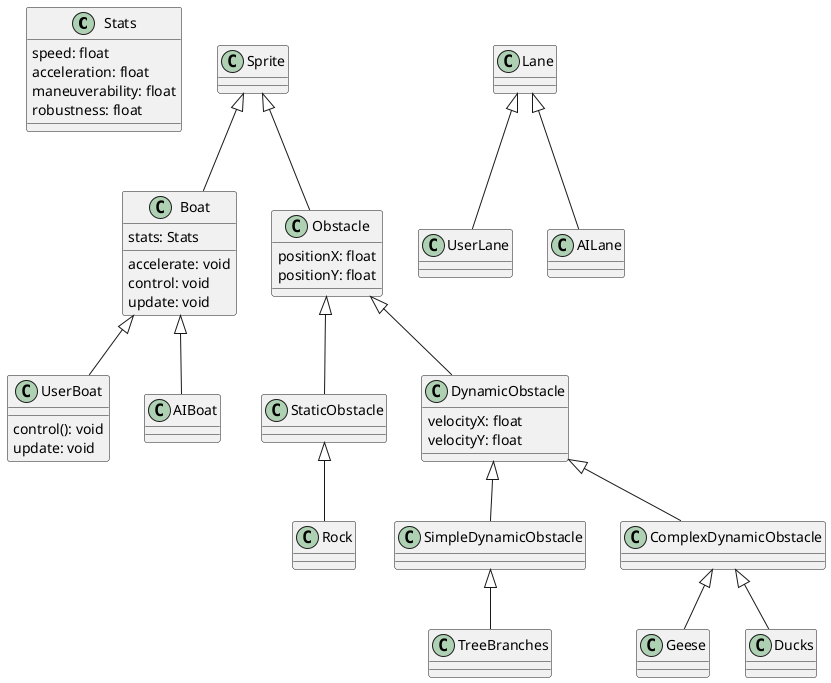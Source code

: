 @startuml

class Stats {
    {field} speed: float
            acceleration: float
            maneuverability: float
            robustness: float
}

class Sprite {

}

class Boat {
    {field} stats: Stats

    {method} accelerate: void
    {method} control: void
    {method} update: void


}

class UserBoat {
    {method} control(): void
    {method} update: void
}

class AIBoat{

}

class Lane {

}

class UserLane {

}

class AILane {

}

class Obstacle {
    {field} positionX: float
            positionY: float
}

class StaticObstacle {

}

class DynamicObstacle {
    {field} velocityX: float
            velocityY: float

}

class SimpleDynamicObstacle {

}

class ComplexDynamicObstacle {

}

class Rock {
}

class TreeBranches {

}

class Geese {

}

class Ducks {

}

Lane <|-- UserLane
Lane <|-- AILane


Sprite <|-- Boat
Sprite <|-- Obstacle

Boat <|-- UserBoat
Boat <|-- AIBoat

Obstacle <|-- StaticObstacle
Obstacle <|-- DynamicObstacle
DynamicObstacle <|-- ComplexDynamicObstacle
DynamicObstacle <|-- SimpleDynamicObstacle
StaticObstacle <|-- Rock
SimpleDynamicObstacle <|-- TreeBranches
ComplexDynamicObstacle <|-- Geese
ComplexDynamicObstacle <|-- Ducks


@enduml
